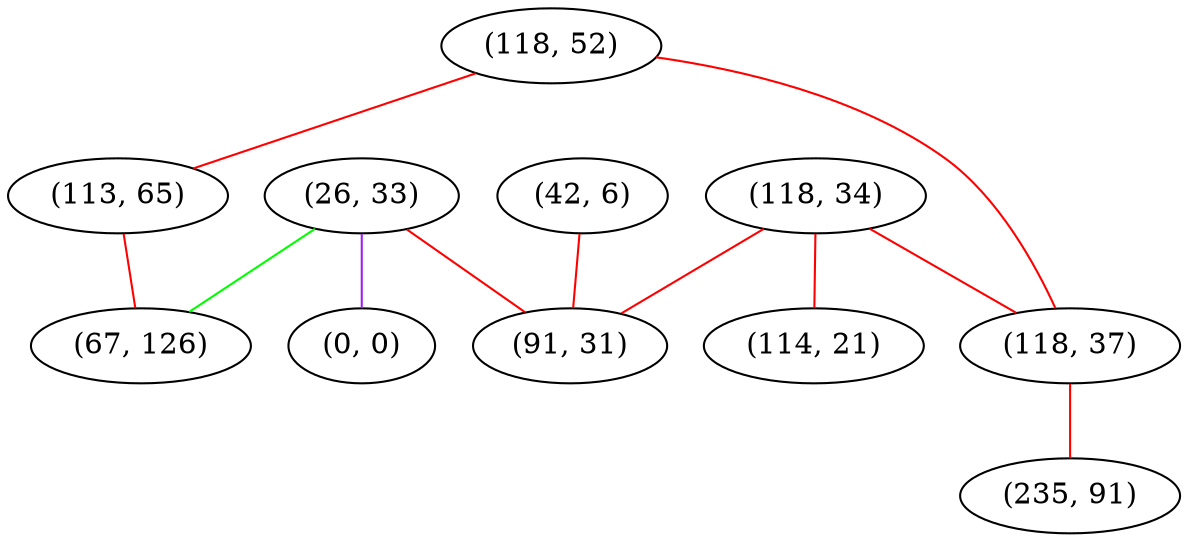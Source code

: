 graph "" {
"(118, 52)";
"(118, 34)";
"(26, 33)";
"(42, 6)";
"(113, 65)";
"(67, 126)";
"(0, 0)";
"(118, 37)";
"(91, 31)";
"(114, 21)";
"(235, 91)";
"(118, 52)" -- "(113, 65)"  [color=red, key=0, weight=1];
"(118, 52)" -- "(118, 37)"  [color=red, key=0, weight=1];
"(118, 34)" -- "(91, 31)"  [color=red, key=0, weight=1];
"(118, 34)" -- "(114, 21)"  [color=red, key=0, weight=1];
"(118, 34)" -- "(118, 37)"  [color=red, key=0, weight=1];
"(26, 33)" -- "(91, 31)"  [color=red, key=0, weight=1];
"(26, 33)" -- "(0, 0)"  [color=purple, key=0, weight=4];
"(26, 33)" -- "(67, 126)"  [color=green, key=0, weight=2];
"(42, 6)" -- "(91, 31)"  [color=red, key=0, weight=1];
"(113, 65)" -- "(67, 126)"  [color=red, key=0, weight=1];
"(118, 37)" -- "(235, 91)"  [color=red, key=0, weight=1];
}

